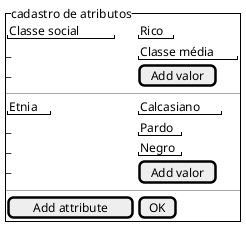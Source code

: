 @startsalt
{^cadastro de atributos
    "Classe social"   | "Rico"
    _                 | "Classe média"
    _                 | [Add valor]
    ---               | ---
    "Etnia"           | "Calcasiano"
    _                 | "Pardo"
    _                 | "Negro"
    _                 | [Add valor]
    ---               | ---
    [ Add attribute ] | [ OK ]
}
@endsalt
